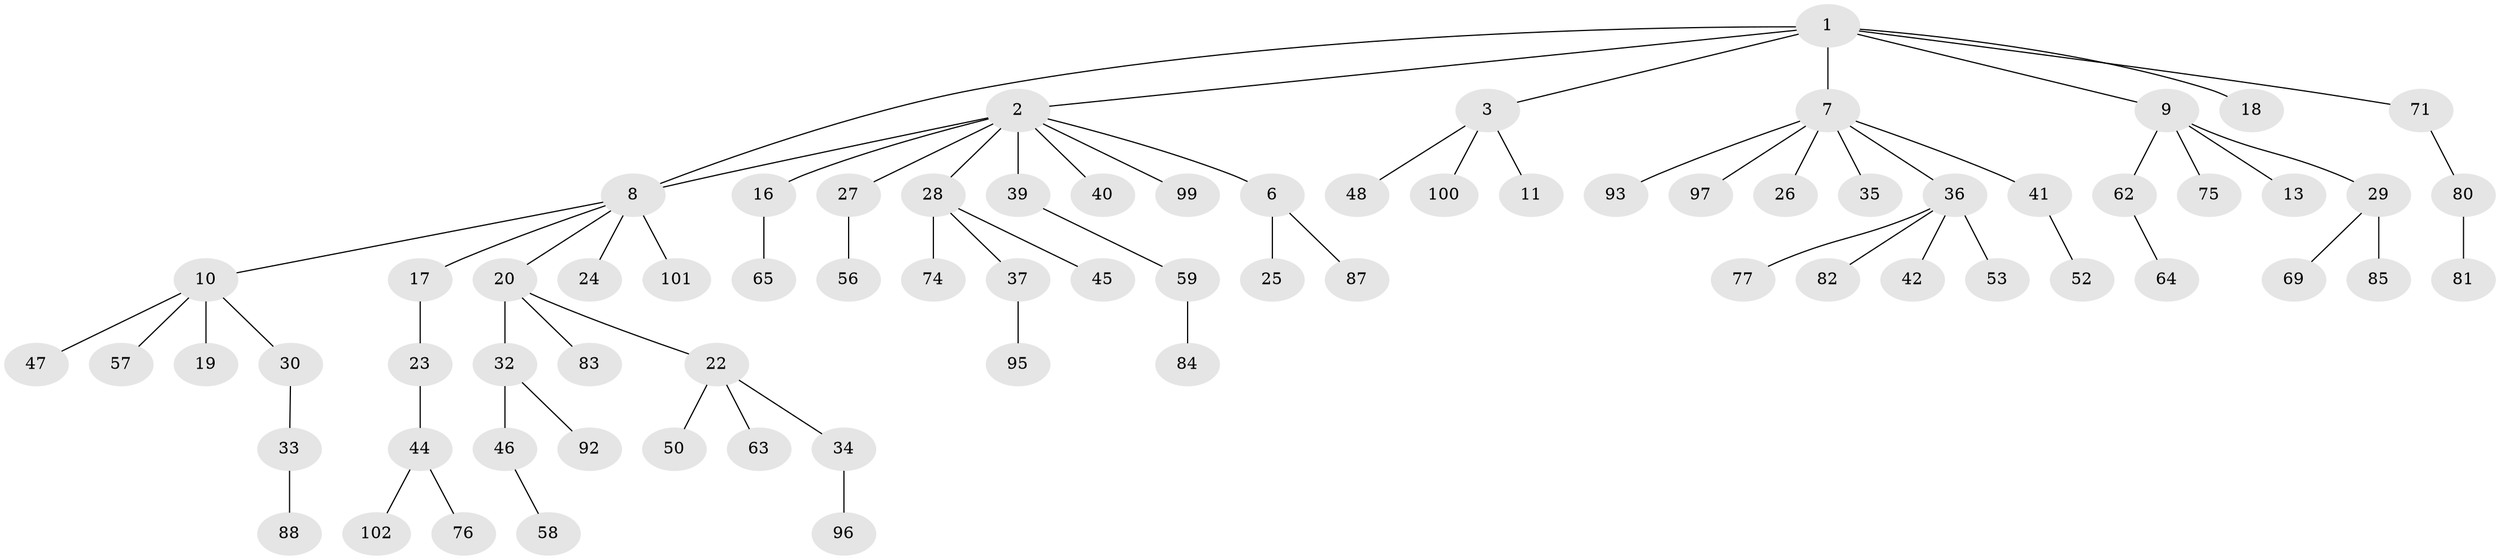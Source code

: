 // Generated by graph-tools (version 1.1) at 2025/23/03/03/25 07:23:32]
// undirected, 73 vertices, 73 edges
graph export_dot {
graph [start="1"]
  node [color=gray90,style=filled];
  1 [super="+55"];
  2 [super="+4"];
  3 [super="+5"];
  6 [super="+21"];
  7 [super="+12"];
  8 [super="+14"];
  9 [super="+67"];
  10 [super="+15"];
  11 [super="+60"];
  13 [super="+103"];
  16;
  17;
  18 [super="+104"];
  19 [super="+49"];
  20;
  22 [super="+66"];
  23 [super="+61"];
  24;
  25 [super="+31"];
  26 [super="+86"];
  27 [super="+54"];
  28 [super="+106"];
  29;
  30;
  32 [super="+89"];
  33 [super="+72"];
  34;
  35;
  36 [super="+43"];
  37 [super="+38"];
  39;
  40;
  41 [super="+78"];
  42;
  44 [super="+68"];
  45;
  46 [super="+51"];
  47;
  48;
  50;
  52;
  53;
  56;
  57;
  58;
  59;
  62 [super="+70"];
  63;
  64 [super="+90"];
  65 [super="+73"];
  69;
  71;
  74;
  75;
  76 [super="+98"];
  77 [super="+79"];
  80;
  81;
  82 [super="+105"];
  83;
  84;
  85 [super="+91"];
  87 [super="+94"];
  88;
  92;
  93;
  95;
  96;
  97;
  99;
  100;
  101;
  102;
  1 -- 2;
  1 -- 3;
  1 -- 7;
  1 -- 8;
  1 -- 9;
  1 -- 18;
  1 -- 71;
  2 -- 6;
  2 -- 28;
  2 -- 39;
  2 -- 16;
  2 -- 99;
  2 -- 40;
  2 -- 8;
  2 -- 27;
  3 -- 48;
  3 -- 11;
  3 -- 100;
  6 -- 25;
  6 -- 87;
  7 -- 36;
  7 -- 41;
  7 -- 93;
  7 -- 97;
  7 -- 26;
  7 -- 35;
  8 -- 10;
  8 -- 20;
  8 -- 24;
  8 -- 101 [weight=2];
  8 -- 17;
  9 -- 13;
  9 -- 29;
  9 -- 62;
  9 -- 75;
  10 -- 47;
  10 -- 57;
  10 -- 19;
  10 -- 30;
  16 -- 65;
  17 -- 23;
  20 -- 22;
  20 -- 32;
  20 -- 83;
  22 -- 34;
  22 -- 50;
  22 -- 63;
  23 -- 44;
  27 -- 56;
  28 -- 37;
  28 -- 45;
  28 -- 74;
  29 -- 69;
  29 -- 85;
  30 -- 33;
  32 -- 46;
  32 -- 92;
  33 -- 88;
  34 -- 96;
  36 -- 42;
  36 -- 53;
  36 -- 77;
  36 -- 82;
  37 -- 95;
  39 -- 59;
  41 -- 52;
  44 -- 102;
  44 -- 76;
  46 -- 58;
  59 -- 84;
  62 -- 64;
  71 -- 80;
  80 -- 81;
}
